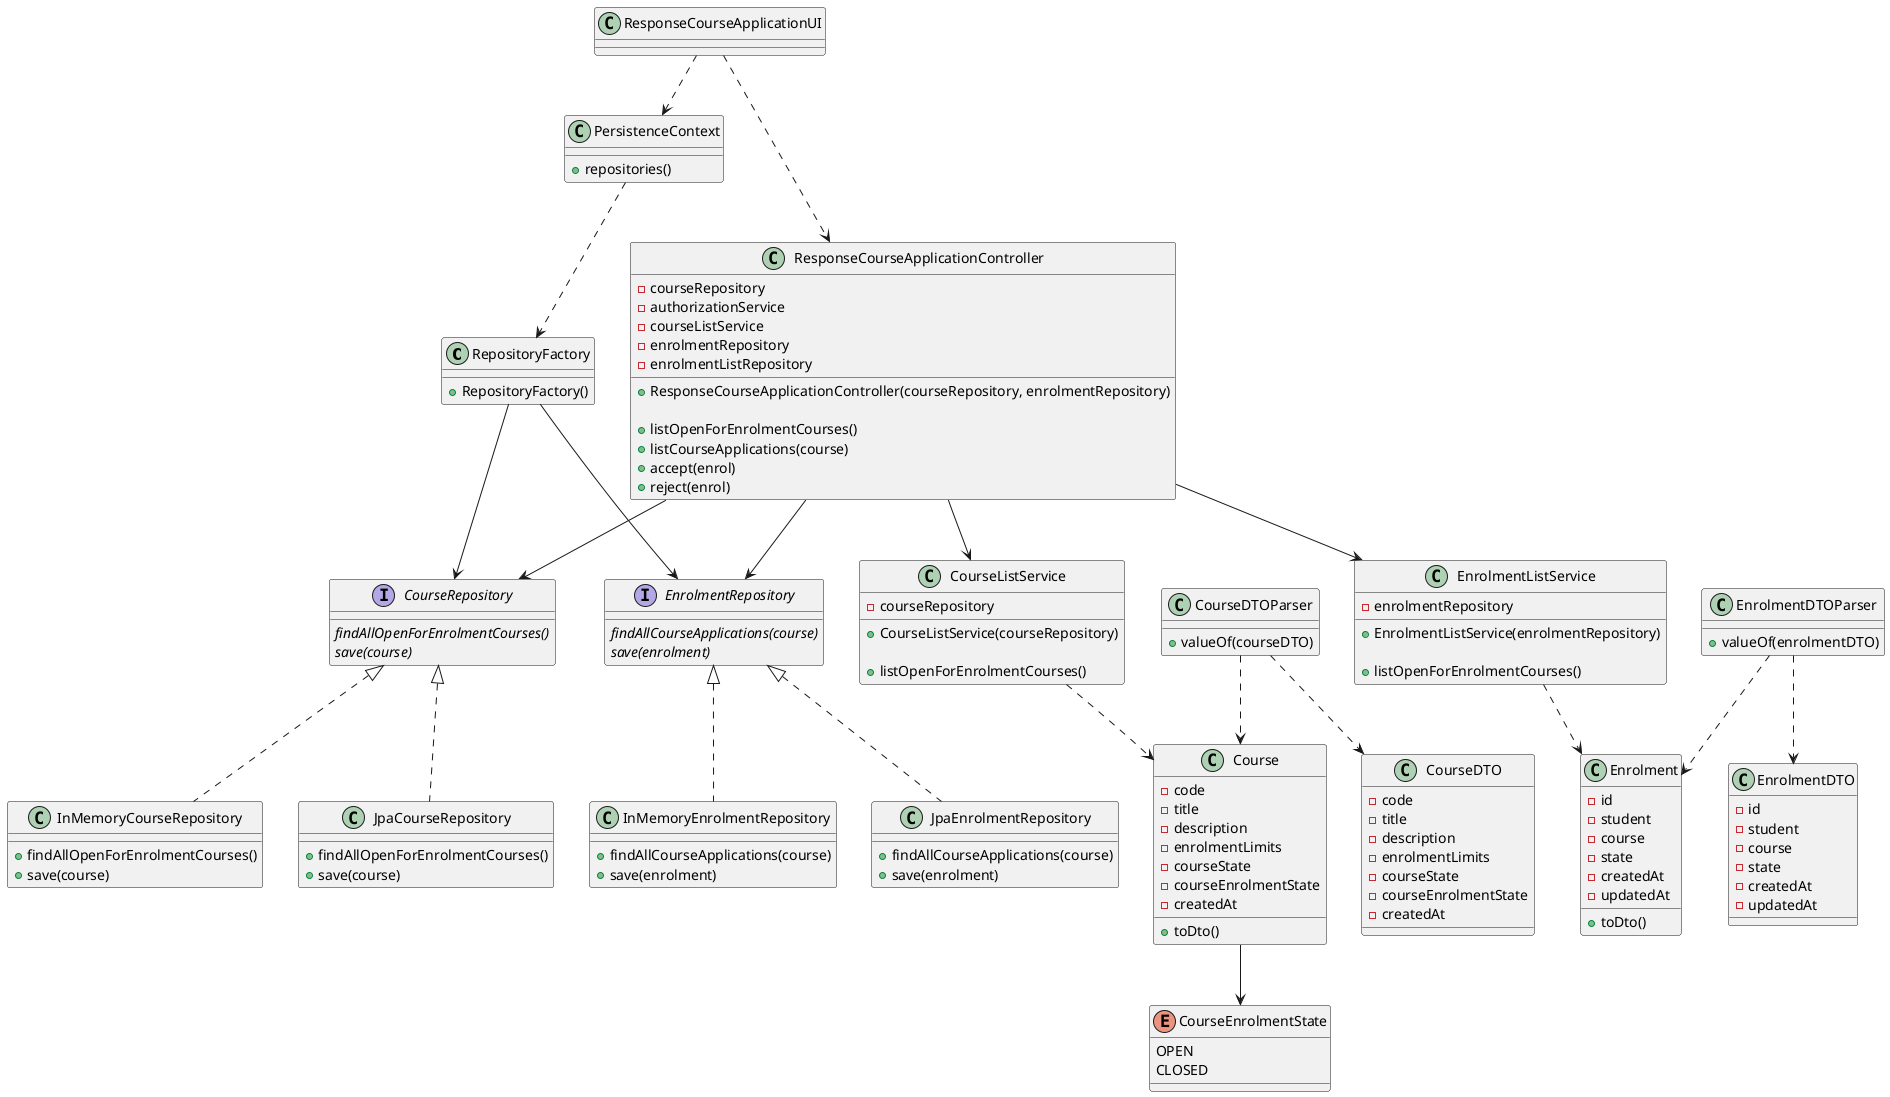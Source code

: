 @startuml US1009_CD

class RepositoryFactory {
  + RepositoryFactory()
}

interface CourseRepository {
  {abstract} findAllOpenForEnrolmentCourses()
  {abstract} save(course)
}

interface EnrolmentRepository {
  {abstract} findAllCourseApplications(course)
  {abstract} save(enrolment)
}

class InMemoryCourseRepository {
  + findAllOpenForEnrolmentCourses()
  + save(course)
}

class InMemoryEnrolmentRepository {
  + findAllCourseApplications(course)
  + save(enrolment)
}

class JpaCourseRepository {
  + findAllOpenForEnrolmentCourses()
  + save(course)
}

class JpaEnrolmentRepository {
  + findAllCourseApplications(course)
  + save(enrolment)
}

class PersistenceContext {
  + repositories()
}

class CourseListService {
  - courseRepository

  + CourseListService(courseRepository)

  + listOpenForEnrolmentCourses()
}

class EnrolmentListService {
  - enrolmentRepository

  + EnrolmentListService(enrolmentRepository)

  + listOpenForEnrolmentCourses()
}

class ResponseCourseApplicationUI {}

class ResponseCourseApplicationController {
  - courseRepository
  - authorizationService
  - courseListService
  - enrolmentRepository
  - enrolmentListRepository

  + ResponseCourseApplicationController(courseRepository, enrolmentRepository)

  + listOpenForEnrolmentCourses()
  + listCourseApplications(course)
  + accept(enrol)
  + reject(enrol)
}

class Course {
  - code
  - title
  - description
  - enrolmentLimits
  - courseState
  - courseEnrolmentState
  - createdAt

  + toDto()
}

enum CourseEnrolmentState {
  OPEN
  CLOSED
}

class CourseDTO {
  - code
  - title
  - description
  - enrolmentLimits
  - courseState
  - courseEnrolmentState
  - createdAt
}

class CourseDTOParser {
  + valueOf(courseDTO)
}

class Enrolment{
  - id
  - student
  - course
  - state
  - createdAt
  - updatedAt

  + toDto()
}

class EnrolmentDTO {
  - id
  - student
  - course
  - state
  - createdAt
  - updatedAt
}

class EnrolmentDTOParser {
  + valueOf(enrolmentDTO)
}

ResponseCourseApplicationUI ..> ResponseCourseApplicationController
ResponseCourseApplicationUI ..> PersistenceContext
ResponseCourseApplicationController --> CourseListService
ResponseCourseApplicationController --> EnrolmentListService
PersistenceContext ..> RepositoryFactory
RepositoryFactory --> CourseRepository
RepositoryFactory --> EnrolmentRepository

CourseListService ..> Course
ResponseCourseApplicationController --> CourseRepository

EnrolmentListService ..> Enrolment
ResponseCourseApplicationController --> EnrolmentRepository

CourseDTOParser ..> CourseDTO
CourseDTOParser ..> Course

EnrolmentDTOParser ..> EnrolmentDTO
EnrolmentDTOParser ..> Enrolment

CourseRepository <|.. InMemoryCourseRepository
CourseRepository <|.. JpaCourseRepository

EnrolmentRepository <|.. InMemoryEnrolmentRepository
EnrolmentRepository <|.. JpaEnrolmentRepository

Course --> CourseEnrolmentState

@enduml
